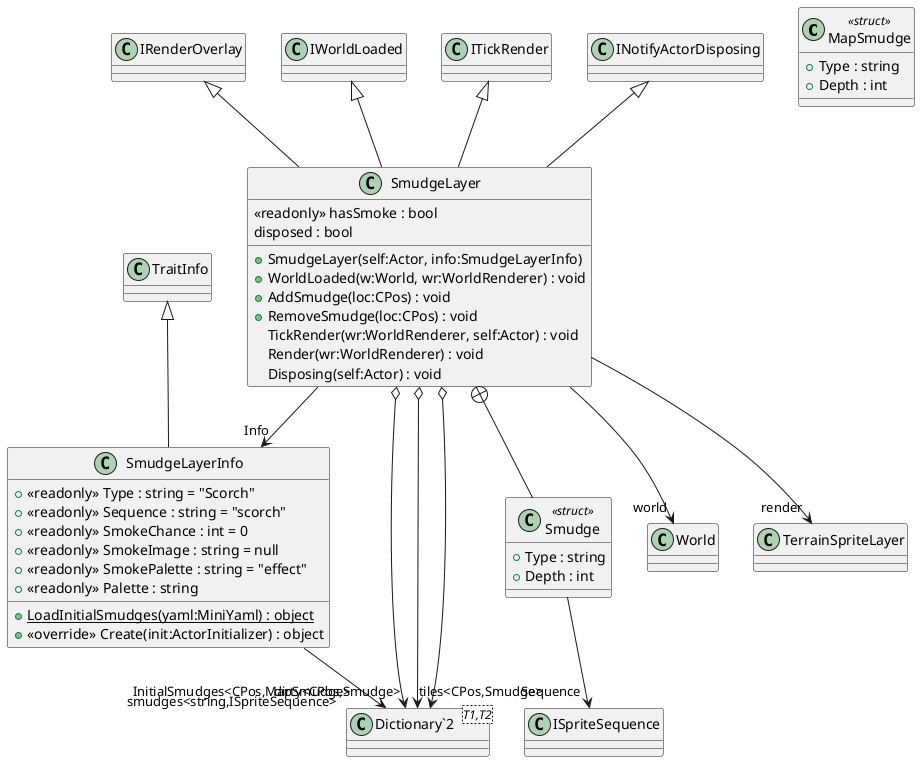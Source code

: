 @startuml
class MapSmudge <<struct>> {
    + Type : string
    + Depth : int
}
class SmudgeLayerInfo {
    + <<readonly>> Type : string = "Scorch"
    + <<readonly>> Sequence : string = "scorch"
    + <<readonly>> SmokeChance : int = 0
    + <<readonly>> SmokeImage : string = null
    + <<readonly>> SmokePalette : string = "effect"
    + <<readonly>> Palette : string
    + {static} LoadInitialSmudges(yaml:MiniYaml) : object
    + <<override>> Create(init:ActorInitializer) : object
}
class SmudgeLayer {
    <<readonly>> hasSmoke : bool
    disposed : bool
    + SmudgeLayer(self:Actor, info:SmudgeLayerInfo)
    + WorldLoaded(w:World, wr:WorldRenderer) : void
    + AddSmudge(loc:CPos) : void
    + RemoveSmudge(loc:CPos) : void
    TickRender(wr:WorldRenderer, self:Actor) : void
    Render(wr:WorldRenderer) : void
    Disposing(self:Actor) : void
}
class "Dictionary`2"<T1,T2> {
}
class Smudge <<struct>> {
    + Type : string
    + Depth : int
}
TraitInfo <|-- SmudgeLayerInfo
SmudgeLayerInfo --> "InitialSmudges<CPos,MapSmudge>" "Dictionary`2"
IRenderOverlay <|-- SmudgeLayer
IWorldLoaded <|-- SmudgeLayer
ITickRender <|-- SmudgeLayer
INotifyActorDisposing <|-- SmudgeLayer
SmudgeLayer --> "Info" SmudgeLayerInfo
SmudgeLayer o-> "tiles<CPos,Smudge>" "Dictionary`2"
SmudgeLayer o-> "dirty<CPos,Smudge>" "Dictionary`2"
SmudgeLayer o-> "smudges<string,ISpriteSequence>" "Dictionary`2"
SmudgeLayer --> "world" World
SmudgeLayer --> "render" TerrainSpriteLayer
SmudgeLayer +-- Smudge
Smudge --> "Sequence" ISpriteSequence
@enduml
